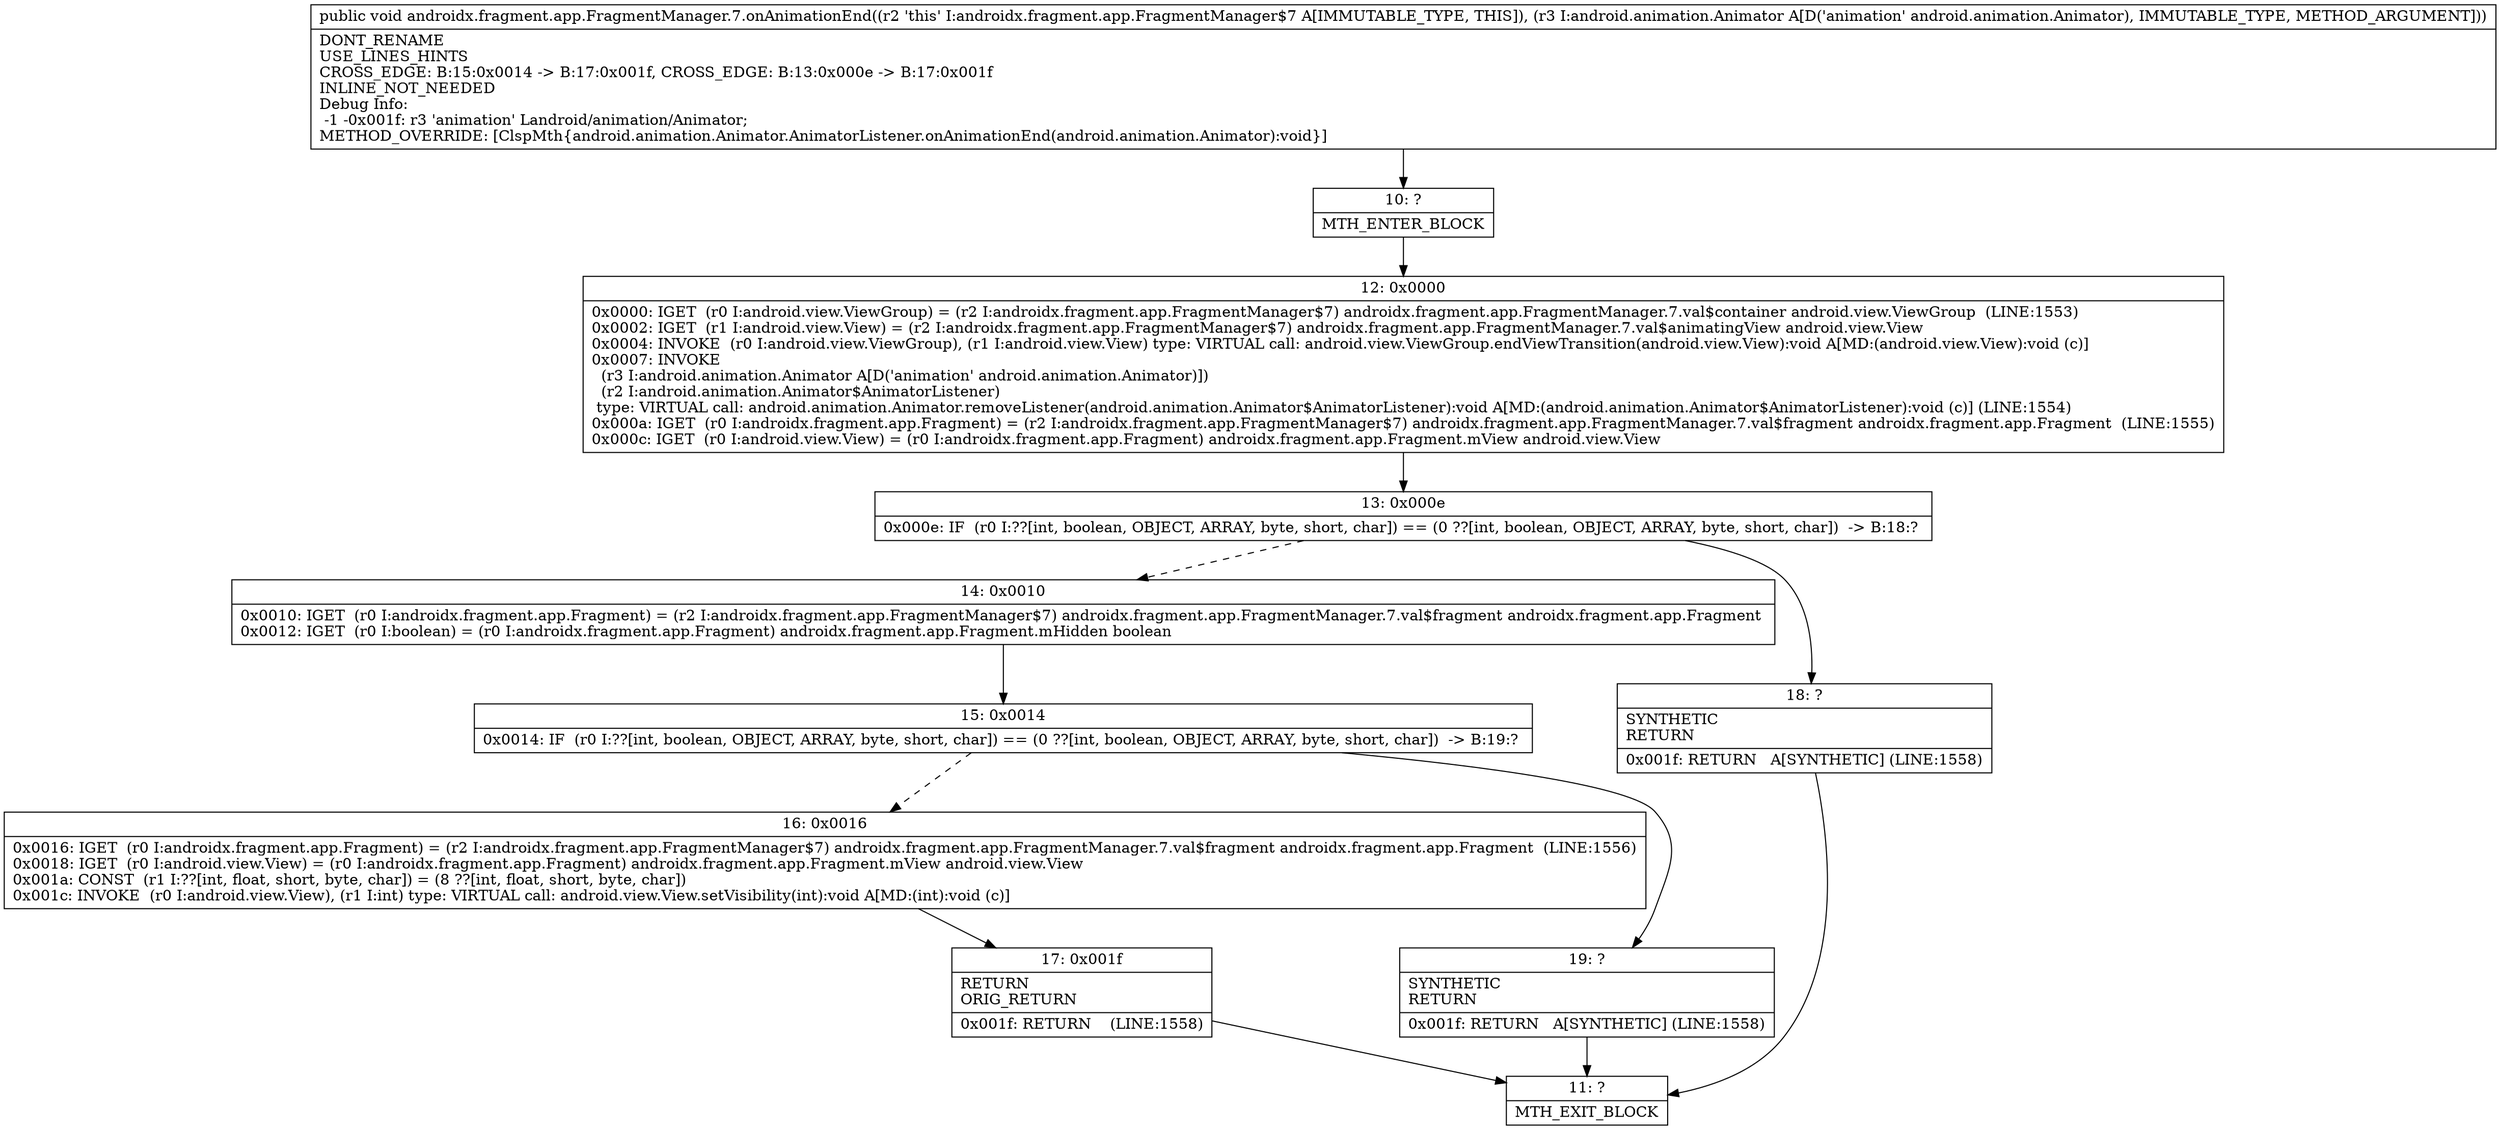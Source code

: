 digraph "CFG forandroidx.fragment.app.FragmentManager.7.onAnimationEnd(Landroid\/animation\/Animator;)V" {
Node_10 [shape=record,label="{10\:\ ?|MTH_ENTER_BLOCK\l}"];
Node_12 [shape=record,label="{12\:\ 0x0000|0x0000: IGET  (r0 I:android.view.ViewGroup) = (r2 I:androidx.fragment.app.FragmentManager$7) androidx.fragment.app.FragmentManager.7.val$container android.view.ViewGroup  (LINE:1553)\l0x0002: IGET  (r1 I:android.view.View) = (r2 I:androidx.fragment.app.FragmentManager$7) androidx.fragment.app.FragmentManager.7.val$animatingView android.view.View \l0x0004: INVOKE  (r0 I:android.view.ViewGroup), (r1 I:android.view.View) type: VIRTUAL call: android.view.ViewGroup.endViewTransition(android.view.View):void A[MD:(android.view.View):void (c)]\l0x0007: INVOKE  \l  (r3 I:android.animation.Animator A[D('animation' android.animation.Animator)])\l  (r2 I:android.animation.Animator$AnimatorListener)\l type: VIRTUAL call: android.animation.Animator.removeListener(android.animation.Animator$AnimatorListener):void A[MD:(android.animation.Animator$AnimatorListener):void (c)] (LINE:1554)\l0x000a: IGET  (r0 I:androidx.fragment.app.Fragment) = (r2 I:androidx.fragment.app.FragmentManager$7) androidx.fragment.app.FragmentManager.7.val$fragment androidx.fragment.app.Fragment  (LINE:1555)\l0x000c: IGET  (r0 I:android.view.View) = (r0 I:androidx.fragment.app.Fragment) androidx.fragment.app.Fragment.mView android.view.View \l}"];
Node_13 [shape=record,label="{13\:\ 0x000e|0x000e: IF  (r0 I:??[int, boolean, OBJECT, ARRAY, byte, short, char]) == (0 ??[int, boolean, OBJECT, ARRAY, byte, short, char])  \-\> B:18:? \l}"];
Node_14 [shape=record,label="{14\:\ 0x0010|0x0010: IGET  (r0 I:androidx.fragment.app.Fragment) = (r2 I:androidx.fragment.app.FragmentManager$7) androidx.fragment.app.FragmentManager.7.val$fragment androidx.fragment.app.Fragment \l0x0012: IGET  (r0 I:boolean) = (r0 I:androidx.fragment.app.Fragment) androidx.fragment.app.Fragment.mHidden boolean \l}"];
Node_15 [shape=record,label="{15\:\ 0x0014|0x0014: IF  (r0 I:??[int, boolean, OBJECT, ARRAY, byte, short, char]) == (0 ??[int, boolean, OBJECT, ARRAY, byte, short, char])  \-\> B:19:? \l}"];
Node_16 [shape=record,label="{16\:\ 0x0016|0x0016: IGET  (r0 I:androidx.fragment.app.Fragment) = (r2 I:androidx.fragment.app.FragmentManager$7) androidx.fragment.app.FragmentManager.7.val$fragment androidx.fragment.app.Fragment  (LINE:1556)\l0x0018: IGET  (r0 I:android.view.View) = (r0 I:androidx.fragment.app.Fragment) androidx.fragment.app.Fragment.mView android.view.View \l0x001a: CONST  (r1 I:??[int, float, short, byte, char]) = (8 ??[int, float, short, byte, char]) \l0x001c: INVOKE  (r0 I:android.view.View), (r1 I:int) type: VIRTUAL call: android.view.View.setVisibility(int):void A[MD:(int):void (c)]\l}"];
Node_17 [shape=record,label="{17\:\ 0x001f|RETURN\lORIG_RETURN\l|0x001f: RETURN    (LINE:1558)\l}"];
Node_11 [shape=record,label="{11\:\ ?|MTH_EXIT_BLOCK\l}"];
Node_19 [shape=record,label="{19\:\ ?|SYNTHETIC\lRETURN\l|0x001f: RETURN   A[SYNTHETIC] (LINE:1558)\l}"];
Node_18 [shape=record,label="{18\:\ ?|SYNTHETIC\lRETURN\l|0x001f: RETURN   A[SYNTHETIC] (LINE:1558)\l}"];
MethodNode[shape=record,label="{public void androidx.fragment.app.FragmentManager.7.onAnimationEnd((r2 'this' I:androidx.fragment.app.FragmentManager$7 A[IMMUTABLE_TYPE, THIS]), (r3 I:android.animation.Animator A[D('animation' android.animation.Animator), IMMUTABLE_TYPE, METHOD_ARGUMENT]))  | DONT_RENAME\lUSE_LINES_HINTS\lCROSS_EDGE: B:15:0x0014 \-\> B:17:0x001f, CROSS_EDGE: B:13:0x000e \-\> B:17:0x001f\lINLINE_NOT_NEEDED\lDebug Info:\l  \-1 \-0x001f: r3 'animation' Landroid\/animation\/Animator;\lMETHOD_OVERRIDE: [ClspMth\{android.animation.Animator.AnimatorListener.onAnimationEnd(android.animation.Animator):void\}]\l}"];
MethodNode -> Node_10;Node_10 -> Node_12;
Node_12 -> Node_13;
Node_13 -> Node_14[style=dashed];
Node_13 -> Node_18;
Node_14 -> Node_15;
Node_15 -> Node_16[style=dashed];
Node_15 -> Node_19;
Node_16 -> Node_17;
Node_17 -> Node_11;
Node_19 -> Node_11;
Node_18 -> Node_11;
}

